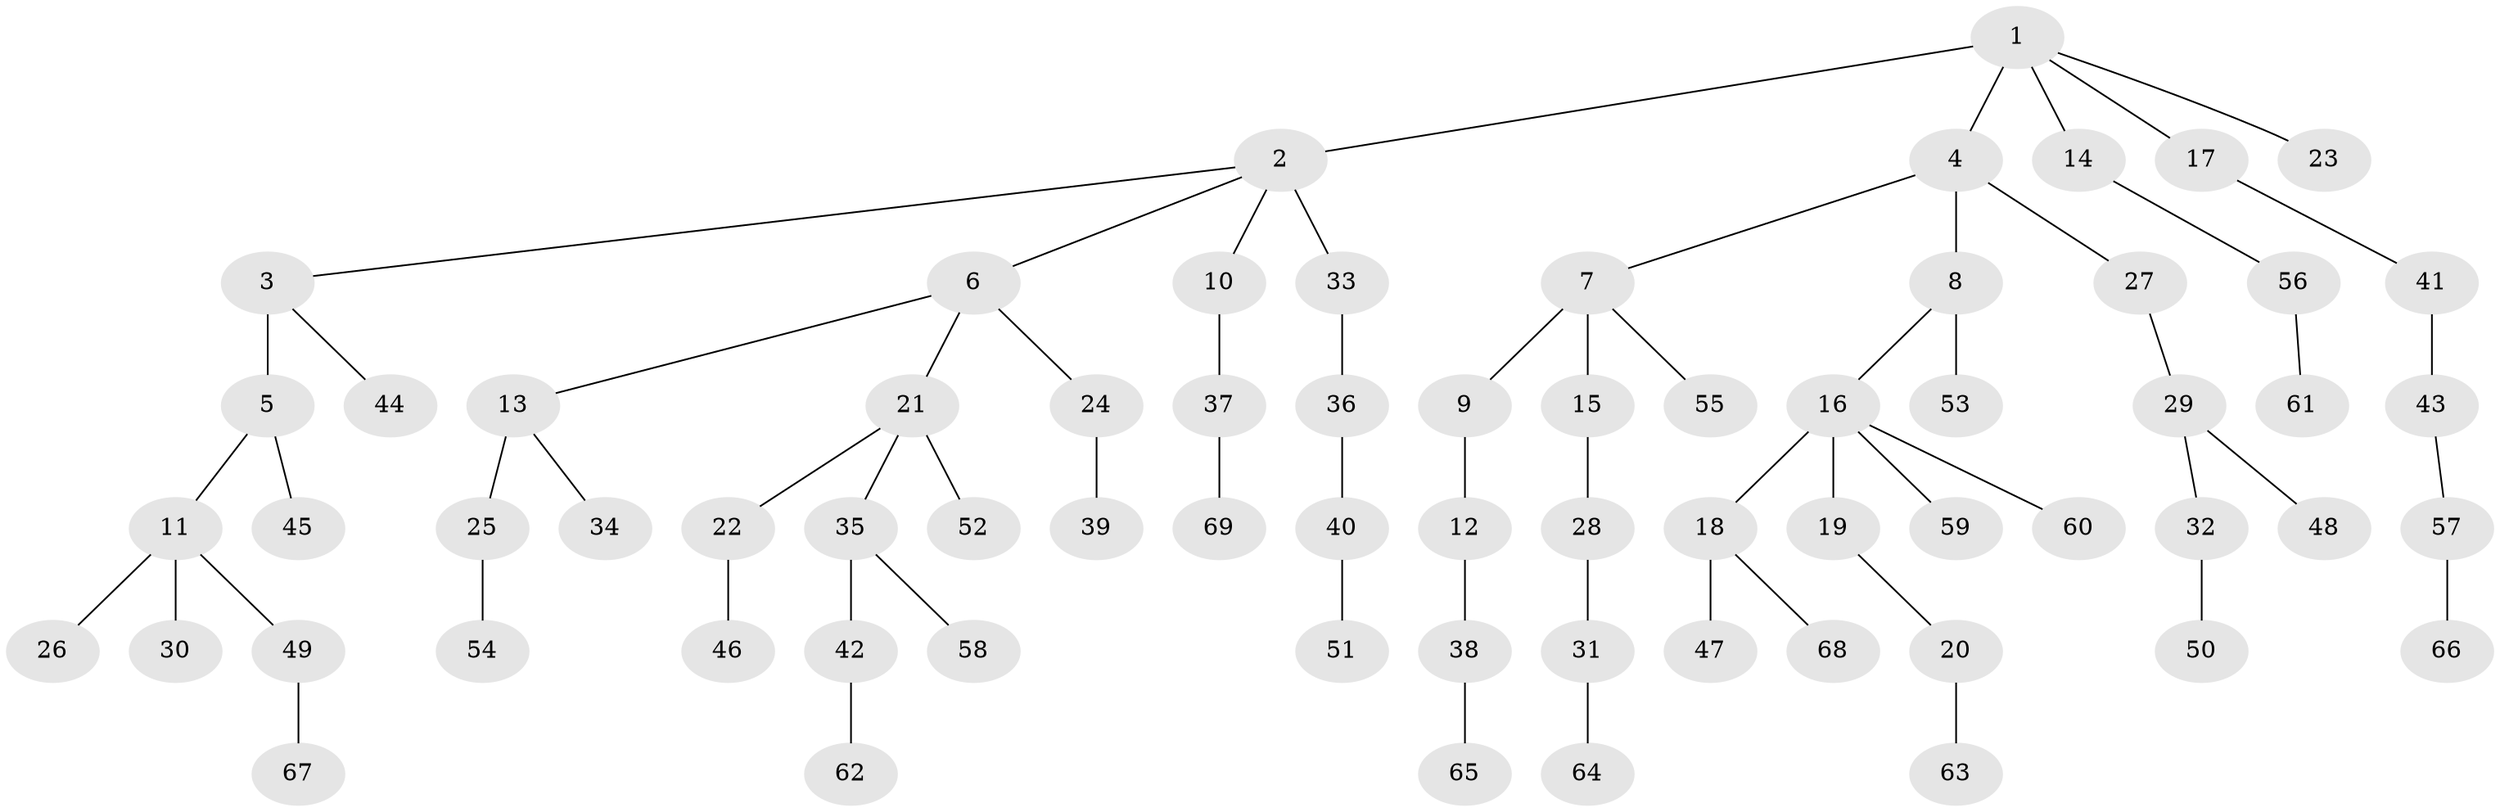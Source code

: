 // original degree distribution, {7: 0.007407407407407408, 5: 0.044444444444444446, 6: 0.014814814814814815, 3: 0.1111111111111111, 4: 0.07407407407407407, 2: 0.24444444444444444, 1: 0.5037037037037037}
// Generated by graph-tools (version 1.1) at 2025/37/03/09/25 02:37:03]
// undirected, 69 vertices, 68 edges
graph export_dot {
graph [start="1"]
  node [color=gray90,style=filled];
  1;
  2;
  3;
  4;
  5;
  6;
  7;
  8;
  9;
  10;
  11;
  12;
  13;
  14;
  15;
  16;
  17;
  18;
  19;
  20;
  21;
  22;
  23;
  24;
  25;
  26;
  27;
  28;
  29;
  30;
  31;
  32;
  33;
  34;
  35;
  36;
  37;
  38;
  39;
  40;
  41;
  42;
  43;
  44;
  45;
  46;
  47;
  48;
  49;
  50;
  51;
  52;
  53;
  54;
  55;
  56;
  57;
  58;
  59;
  60;
  61;
  62;
  63;
  64;
  65;
  66;
  67;
  68;
  69;
  1 -- 2 [weight=2.0];
  1 -- 4 [weight=1.0];
  1 -- 14 [weight=1.0];
  1 -- 17 [weight=1.0];
  1 -- 23 [weight=1.0];
  2 -- 3 [weight=1.0];
  2 -- 6 [weight=1.0];
  2 -- 10 [weight=1.0];
  2 -- 33 [weight=1.0];
  3 -- 5 [weight=3.0];
  3 -- 44 [weight=1.0];
  4 -- 7 [weight=1.0];
  4 -- 8 [weight=1.0];
  4 -- 27 [weight=1.0];
  5 -- 11 [weight=1.0];
  5 -- 45 [weight=1.0];
  6 -- 13 [weight=1.0];
  6 -- 21 [weight=1.0];
  6 -- 24 [weight=1.0];
  7 -- 9 [weight=1.0];
  7 -- 15 [weight=2.0];
  7 -- 55 [weight=1.0];
  8 -- 16 [weight=1.0];
  8 -- 53 [weight=2.0];
  9 -- 12 [weight=1.0];
  10 -- 37 [weight=1.0];
  11 -- 26 [weight=1.0];
  11 -- 30 [weight=2.0];
  11 -- 49 [weight=1.0];
  12 -- 38 [weight=2.0];
  13 -- 25 [weight=3.0];
  13 -- 34 [weight=1.0];
  14 -- 56 [weight=1.0];
  15 -- 28 [weight=1.0];
  16 -- 18 [weight=2.0];
  16 -- 19 [weight=1.0];
  16 -- 59 [weight=1.0];
  16 -- 60 [weight=1.0];
  17 -- 41 [weight=1.0];
  18 -- 47 [weight=1.0];
  18 -- 68 [weight=1.0];
  19 -- 20 [weight=1.0];
  20 -- 63 [weight=1.0];
  21 -- 22 [weight=1.0];
  21 -- 35 [weight=1.0];
  21 -- 52 [weight=1.0];
  22 -- 46 [weight=1.0];
  24 -- 39 [weight=2.0];
  25 -- 54 [weight=1.0];
  27 -- 29 [weight=1.0];
  28 -- 31 [weight=2.0];
  29 -- 32 [weight=1.0];
  29 -- 48 [weight=1.0];
  31 -- 64 [weight=1.0];
  32 -- 50 [weight=2.0];
  33 -- 36 [weight=2.0];
  35 -- 42 [weight=1.0];
  35 -- 58 [weight=1.0];
  36 -- 40 [weight=1.0];
  37 -- 69 [weight=1.0];
  38 -- 65 [weight=1.0];
  40 -- 51 [weight=1.0];
  41 -- 43 [weight=2.0];
  42 -- 62 [weight=1.0];
  43 -- 57 [weight=1.0];
  49 -- 67 [weight=1.0];
  56 -- 61 [weight=1.0];
  57 -- 66 [weight=1.0];
}
